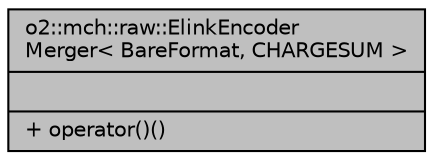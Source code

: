 digraph "o2::mch::raw::ElinkEncoderMerger&lt; BareFormat, CHARGESUM &gt;"
{
 // INTERACTIVE_SVG=YES
  bgcolor="transparent";
  edge [fontname="Helvetica",fontsize="10",labelfontname="Helvetica",labelfontsize="10"];
  node [fontname="Helvetica",fontsize="10",shape=record];
  Node1 [label="{o2::mch::raw::ElinkEncoder\lMerger\< BareFormat, CHARGESUM \>\n||+ operator()()\l}",height=0.2,width=0.4,color="black", fillcolor="grey75", style="filled", fontcolor="black"];
}
